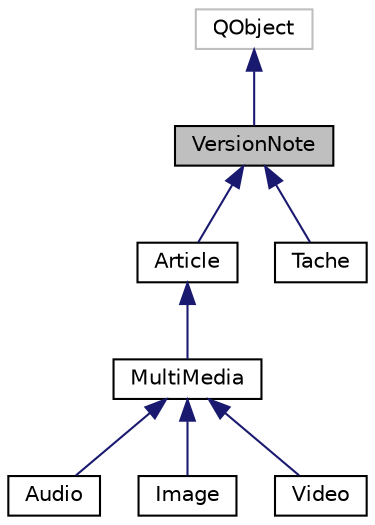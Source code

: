 digraph "VersionNote"
{
  edge [fontname="Helvetica",fontsize="10",labelfontname="Helvetica",labelfontsize="10"];
  node [fontname="Helvetica",fontsize="10",shape=record];
  Node0 [label="VersionNote",height=0.2,width=0.4,color="black", fillcolor="grey75", style="filled", fontcolor="black"];
  Node1 -> Node0 [dir="back",color="midnightblue",fontsize="10",style="solid",fontname="Helvetica"];
  Node1 [label="QObject",height=0.2,width=0.4,color="grey75", fillcolor="white", style="filled"];
  Node0 -> Node2 [dir="back",color="midnightblue",fontsize="10",style="solid",fontname="Helvetica"];
  Node2 [label="Article",height=0.2,width=0.4,color="black", fillcolor="white", style="filled",URL="$class_article.html"];
  Node2 -> Node3 [dir="back",color="midnightblue",fontsize="10",style="solid",fontname="Helvetica"];
  Node3 [label="MultiMedia",height=0.2,width=0.4,color="black", fillcolor="white", style="filled",URL="$class_multi_media.html",tooltip="Classe abstraite qui généralise les informations des différentes versions multimédia (video..."];
  Node3 -> Node4 [dir="back",color="midnightblue",fontsize="10",style="solid",fontname="Helvetica"];
  Node4 [label="Audio",height=0.2,width=0.4,color="black", fillcolor="white", style="filled",URL="$class_audio.html",tooltip="Version gérant les fichiers sous forme audio (préféré les .mp3) "];
  Node3 -> Node5 [dir="back",color="midnightblue",fontsize="10",style="solid",fontname="Helvetica"];
  Node5 [label="Image",height=0.2,width=0.4,color="black", fillcolor="white", style="filled",URL="$class_image.html",tooltip="Version gérant les fichiers sous forme d&#39;image. "];
  Node3 -> Node6 [dir="back",color="midnightblue",fontsize="10",style="solid",fontname="Helvetica"];
  Node6 [label="Video",height=0.2,width=0.4,color="black", fillcolor="white", style="filled",URL="$class_video.html",tooltip="Version gérant les fichiers sous forme de vidéo (peu de format pris en compte, préféré les ..."];
  Node0 -> Node7 [dir="back",color="midnightblue",fontsize="10",style="solid",fontname="Helvetica"];
  Node7 [label="Tache",height=0.2,width=0.4,color="black", fillcolor="white", style="filled",URL="$class_tache.html"];
}
